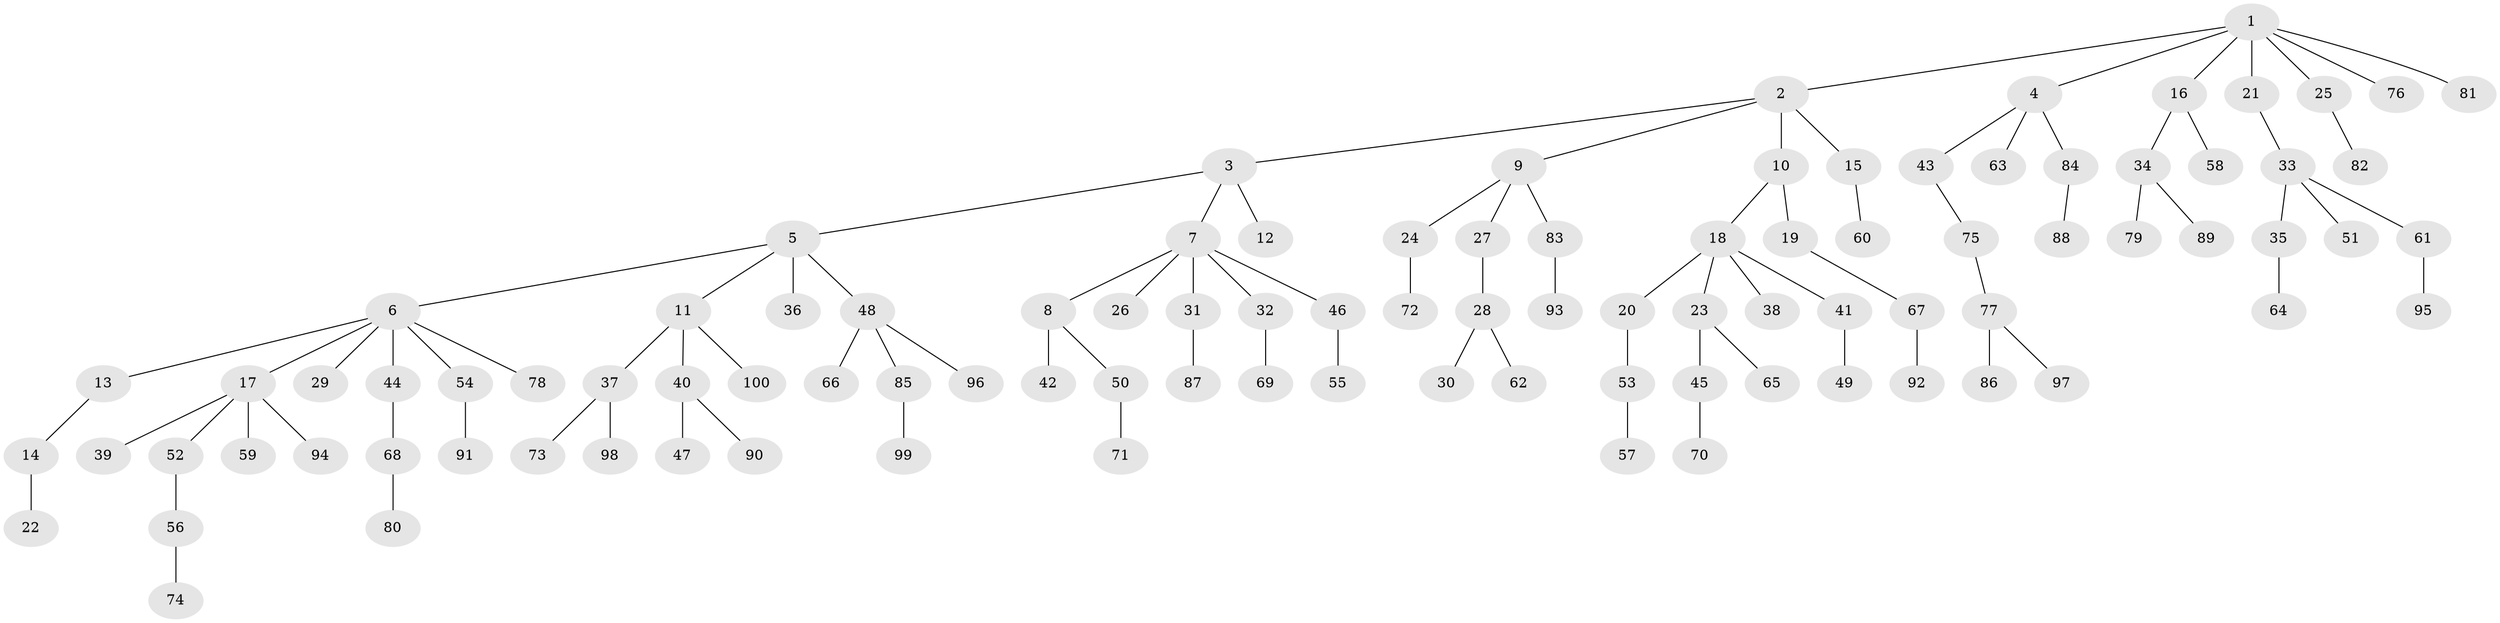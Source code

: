 // Generated by graph-tools (version 1.1) at 2025/02/03/09/25 03:02:18]
// undirected, 100 vertices, 99 edges
graph export_dot {
graph [start="1"]
  node [color=gray90,style=filled];
  1;
  2;
  3;
  4;
  5;
  6;
  7;
  8;
  9;
  10;
  11;
  12;
  13;
  14;
  15;
  16;
  17;
  18;
  19;
  20;
  21;
  22;
  23;
  24;
  25;
  26;
  27;
  28;
  29;
  30;
  31;
  32;
  33;
  34;
  35;
  36;
  37;
  38;
  39;
  40;
  41;
  42;
  43;
  44;
  45;
  46;
  47;
  48;
  49;
  50;
  51;
  52;
  53;
  54;
  55;
  56;
  57;
  58;
  59;
  60;
  61;
  62;
  63;
  64;
  65;
  66;
  67;
  68;
  69;
  70;
  71;
  72;
  73;
  74;
  75;
  76;
  77;
  78;
  79;
  80;
  81;
  82;
  83;
  84;
  85;
  86;
  87;
  88;
  89;
  90;
  91;
  92;
  93;
  94;
  95;
  96;
  97;
  98;
  99;
  100;
  1 -- 2;
  1 -- 4;
  1 -- 16;
  1 -- 21;
  1 -- 25;
  1 -- 76;
  1 -- 81;
  2 -- 3;
  2 -- 9;
  2 -- 10;
  2 -- 15;
  3 -- 5;
  3 -- 7;
  3 -- 12;
  4 -- 43;
  4 -- 63;
  4 -- 84;
  5 -- 6;
  5 -- 11;
  5 -- 36;
  5 -- 48;
  6 -- 13;
  6 -- 17;
  6 -- 29;
  6 -- 44;
  6 -- 54;
  6 -- 78;
  7 -- 8;
  7 -- 26;
  7 -- 31;
  7 -- 32;
  7 -- 46;
  8 -- 42;
  8 -- 50;
  9 -- 24;
  9 -- 27;
  9 -- 83;
  10 -- 18;
  10 -- 19;
  11 -- 37;
  11 -- 40;
  11 -- 100;
  13 -- 14;
  14 -- 22;
  15 -- 60;
  16 -- 34;
  16 -- 58;
  17 -- 39;
  17 -- 52;
  17 -- 59;
  17 -- 94;
  18 -- 20;
  18 -- 23;
  18 -- 38;
  18 -- 41;
  19 -- 67;
  20 -- 53;
  21 -- 33;
  23 -- 45;
  23 -- 65;
  24 -- 72;
  25 -- 82;
  27 -- 28;
  28 -- 30;
  28 -- 62;
  31 -- 87;
  32 -- 69;
  33 -- 35;
  33 -- 51;
  33 -- 61;
  34 -- 79;
  34 -- 89;
  35 -- 64;
  37 -- 73;
  37 -- 98;
  40 -- 47;
  40 -- 90;
  41 -- 49;
  43 -- 75;
  44 -- 68;
  45 -- 70;
  46 -- 55;
  48 -- 66;
  48 -- 85;
  48 -- 96;
  50 -- 71;
  52 -- 56;
  53 -- 57;
  54 -- 91;
  56 -- 74;
  61 -- 95;
  67 -- 92;
  68 -- 80;
  75 -- 77;
  77 -- 86;
  77 -- 97;
  83 -- 93;
  84 -- 88;
  85 -- 99;
}
